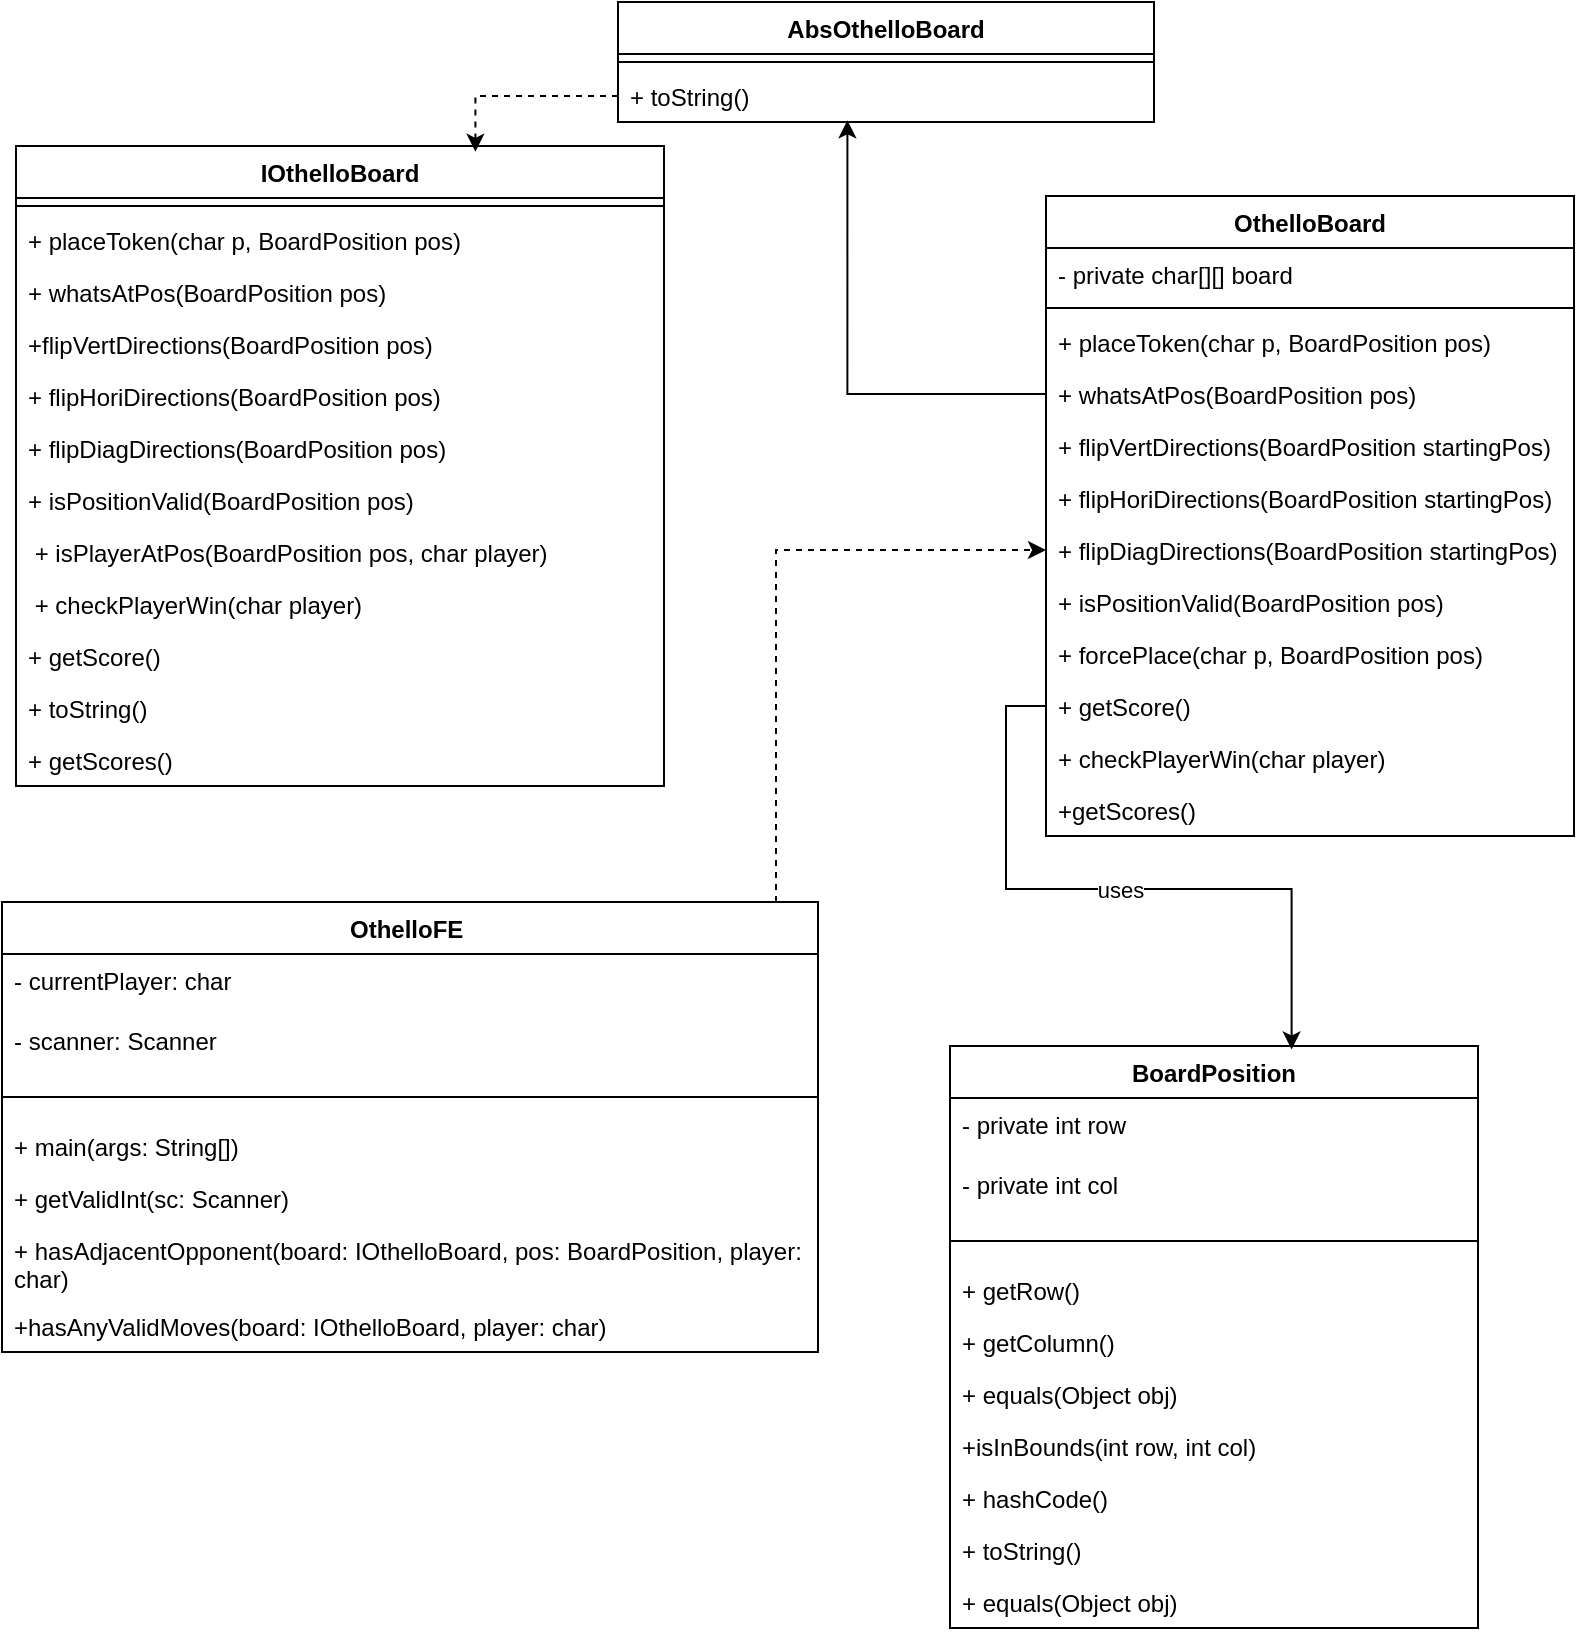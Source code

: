 <mxfile version="28.0.4">
  <diagram name="Page-1" id="xp2VdNfNDA5UYOz2hs9H">
    <mxGraphModel dx="1678" dy="924" grid="0" gridSize="10" guides="1" tooltips="1" connect="1" arrows="1" fold="1" page="1" pageScale="1" pageWidth="850" pageHeight="1100" math="0" shadow="0">
      <root>
        <mxCell id="0" />
        <mxCell id="1" parent="0" />
        <mxCell id="dhKZB-GV57808KMXV55H-21" value="IOthelloBoard" style="swimlane;fontStyle=1;align=center;verticalAlign=top;childLayout=stackLayout;horizontal=1;startSize=26;horizontalStack=0;resizeParent=1;resizeParentMax=0;resizeLast=0;collapsible=1;marginBottom=0;whiteSpace=wrap;html=1;" vertex="1" parent="1">
          <mxGeometry x="48" y="190" width="324" height="320" as="geometry" />
        </mxCell>
        <mxCell id="dhKZB-GV57808KMXV55H-23" value="" style="line;strokeWidth=1;fillColor=none;align=left;verticalAlign=middle;spacingTop=-1;spacingLeft=3;spacingRight=3;rotatable=0;labelPosition=right;points=[];portConstraint=eastwest;strokeColor=inherit;" vertex="1" parent="dhKZB-GV57808KMXV55H-21">
          <mxGeometry y="26" width="324" height="8" as="geometry" />
        </mxCell>
        <mxCell id="dhKZB-GV57808KMXV55H-24" value="+ placeToken(char p, BoardPosition pos)" style="text;strokeColor=none;fillColor=none;align=left;verticalAlign=top;spacingLeft=4;spacingRight=4;overflow=hidden;rotatable=0;points=[[0,0.5],[1,0.5]];portConstraint=eastwest;whiteSpace=wrap;html=1;" vertex="1" parent="dhKZB-GV57808KMXV55H-21">
          <mxGeometry y="34" width="324" height="26" as="geometry" />
        </mxCell>
        <mxCell id="dhKZB-GV57808KMXV55H-25" value="+ whatsAtPos(BoardPosition pos)" style="text;strokeColor=none;fillColor=none;align=left;verticalAlign=top;spacingLeft=4;spacingRight=4;overflow=hidden;rotatable=0;points=[[0,0.5],[1,0.5]];portConstraint=eastwest;whiteSpace=wrap;html=1;" vertex="1" parent="dhKZB-GV57808KMXV55H-21">
          <mxGeometry y="60" width="324" height="26" as="geometry" />
        </mxCell>
        <mxCell id="dhKZB-GV57808KMXV55H-26" value="+flipVertDirections(BoardPosition pos)" style="text;strokeColor=none;fillColor=none;align=left;verticalAlign=top;spacingLeft=4;spacingRight=4;overflow=hidden;rotatable=0;points=[[0,0.5],[1,0.5]];portConstraint=eastwest;whiteSpace=wrap;html=1;" vertex="1" parent="dhKZB-GV57808KMXV55H-21">
          <mxGeometry y="86" width="324" height="26" as="geometry" />
        </mxCell>
        <mxCell id="dhKZB-GV57808KMXV55H-27" value="+ flipHoriDirections(BoardPosition pos)" style="text;strokeColor=none;fillColor=none;align=left;verticalAlign=top;spacingLeft=4;spacingRight=4;overflow=hidden;rotatable=0;points=[[0,0.5],[1,0.5]];portConstraint=eastwest;whiteSpace=wrap;html=1;" vertex="1" parent="dhKZB-GV57808KMXV55H-21">
          <mxGeometry y="112" width="324" height="26" as="geometry" />
        </mxCell>
        <mxCell id="dhKZB-GV57808KMXV55H-28" value="+ flipDiagDirections(BoardPosition pos)" style="text;strokeColor=none;fillColor=none;align=left;verticalAlign=top;spacingLeft=4;spacingRight=4;overflow=hidden;rotatable=0;points=[[0,0.5],[1,0.5]];portConstraint=eastwest;whiteSpace=wrap;html=1;" vertex="1" parent="dhKZB-GV57808KMXV55H-21">
          <mxGeometry y="138" width="324" height="26" as="geometry" />
        </mxCell>
        <mxCell id="dhKZB-GV57808KMXV55H-29" value="+ isPositionValid(BoardPosition pos)" style="text;strokeColor=none;fillColor=none;align=left;verticalAlign=top;spacingLeft=4;spacingRight=4;overflow=hidden;rotatable=0;points=[[0,0.5],[1,0.5]];portConstraint=eastwest;whiteSpace=wrap;html=1;" vertex="1" parent="dhKZB-GV57808KMXV55H-21">
          <mxGeometry y="164" width="324" height="26" as="geometry" />
        </mxCell>
        <mxCell id="dhKZB-GV57808KMXV55H-30" value="&amp;nbsp;+ isPlayerAtPos(BoardPosition pos, char player)" style="text;strokeColor=none;fillColor=none;align=left;verticalAlign=top;spacingLeft=4;spacingRight=4;overflow=hidden;rotatable=0;points=[[0,0.5],[1,0.5]];portConstraint=eastwest;whiteSpace=wrap;html=1;" vertex="1" parent="dhKZB-GV57808KMXV55H-21">
          <mxGeometry y="190" width="324" height="26" as="geometry" />
        </mxCell>
        <mxCell id="dhKZB-GV57808KMXV55H-31" value="&amp;nbsp;+ checkPlayerWin(char player)" style="text;strokeColor=none;fillColor=none;align=left;verticalAlign=top;spacingLeft=4;spacingRight=4;overflow=hidden;rotatable=0;points=[[0,0.5],[1,0.5]];portConstraint=eastwest;whiteSpace=wrap;html=1;" vertex="1" parent="dhKZB-GV57808KMXV55H-21">
          <mxGeometry y="216" width="324" height="26" as="geometry" />
        </mxCell>
        <mxCell id="dhKZB-GV57808KMXV55H-32" value="+ getScore()" style="text;strokeColor=none;fillColor=none;align=left;verticalAlign=top;spacingLeft=4;spacingRight=4;overflow=hidden;rotatable=0;points=[[0,0.5],[1,0.5]];portConstraint=eastwest;whiteSpace=wrap;html=1;" vertex="1" parent="dhKZB-GV57808KMXV55H-21">
          <mxGeometry y="242" width="324" height="26" as="geometry" />
        </mxCell>
        <mxCell id="dhKZB-GV57808KMXV55H-33" value="+ toString()" style="text;strokeColor=none;fillColor=none;align=left;verticalAlign=top;spacingLeft=4;spacingRight=4;overflow=hidden;rotatable=0;points=[[0,0.5],[1,0.5]];portConstraint=eastwest;whiteSpace=wrap;html=1;" vertex="1" parent="dhKZB-GV57808KMXV55H-21">
          <mxGeometry y="268" width="324" height="26" as="geometry" />
        </mxCell>
        <mxCell id="dhKZB-GV57808KMXV55H-34" value="+ getScores()" style="text;strokeColor=none;fillColor=none;align=left;verticalAlign=top;spacingLeft=4;spacingRight=4;overflow=hidden;rotatable=0;points=[[0,0.5],[1,0.5]];portConstraint=eastwest;whiteSpace=wrap;html=1;" vertex="1" parent="dhKZB-GV57808KMXV55H-21">
          <mxGeometry y="294" width="324" height="26" as="geometry" />
        </mxCell>
        <mxCell id="dhKZB-GV57808KMXV55H-35" value="AbsOthelloBoard" style="swimlane;fontStyle=1;align=center;verticalAlign=top;childLayout=stackLayout;horizontal=1;startSize=26;horizontalStack=0;resizeParent=1;resizeParentMax=0;resizeLast=0;collapsible=1;marginBottom=0;whiteSpace=wrap;html=1;" vertex="1" parent="1">
          <mxGeometry x="349" y="118" width="268" height="60" as="geometry" />
        </mxCell>
        <mxCell id="dhKZB-GV57808KMXV55H-36" value="" style="line;strokeWidth=1;fillColor=none;align=left;verticalAlign=middle;spacingTop=-1;spacingLeft=3;spacingRight=3;rotatable=0;labelPosition=right;points=[];portConstraint=eastwest;strokeColor=inherit;" vertex="1" parent="dhKZB-GV57808KMXV55H-35">
          <mxGeometry y="26" width="268" height="8" as="geometry" />
        </mxCell>
        <mxCell id="dhKZB-GV57808KMXV55H-37" value="+ toString()" style="text;strokeColor=none;fillColor=none;align=left;verticalAlign=top;spacingLeft=4;spacingRight=4;overflow=hidden;rotatable=0;points=[[0,0.5],[1,0.5]];portConstraint=eastwest;whiteSpace=wrap;html=1;" vertex="1" parent="dhKZB-GV57808KMXV55H-35">
          <mxGeometry y="34" width="268" height="26" as="geometry" />
        </mxCell>
        <mxCell id="dhKZB-GV57808KMXV55H-61" value="OthelloBoard" style="swimlane;fontStyle=1;align=center;verticalAlign=top;childLayout=stackLayout;horizontal=1;startSize=26;horizontalStack=0;resizeParent=1;resizeParentMax=0;resizeLast=0;collapsible=1;marginBottom=0;whiteSpace=wrap;html=1;" vertex="1" parent="1">
          <mxGeometry x="563" y="215" width="264" height="320" as="geometry" />
        </mxCell>
        <mxCell id="dhKZB-GV57808KMXV55H-62" value="- private char[][] board" style="text;strokeColor=none;fillColor=none;align=left;verticalAlign=top;spacingLeft=4;spacingRight=4;overflow=hidden;rotatable=0;points=[[0,0.5],[1,0.5]];portConstraint=eastwest;whiteSpace=wrap;html=1;" vertex="1" parent="dhKZB-GV57808KMXV55H-61">
          <mxGeometry y="26" width="264" height="26" as="geometry" />
        </mxCell>
        <mxCell id="dhKZB-GV57808KMXV55H-63" value="" style="line;strokeWidth=1;fillColor=none;align=left;verticalAlign=middle;spacingTop=-1;spacingLeft=3;spacingRight=3;rotatable=0;labelPosition=right;points=[];portConstraint=eastwest;strokeColor=inherit;" vertex="1" parent="dhKZB-GV57808KMXV55H-61">
          <mxGeometry y="52" width="264" height="8" as="geometry" />
        </mxCell>
        <mxCell id="dhKZB-GV57808KMXV55H-64" value="+ placeToken(char p, BoardPosition pos)" style="text;strokeColor=none;fillColor=none;align=left;verticalAlign=top;spacingLeft=4;spacingRight=4;overflow=hidden;rotatable=0;points=[[0,0.5],[1,0.5]];portConstraint=eastwest;whiteSpace=wrap;html=1;" vertex="1" parent="dhKZB-GV57808KMXV55H-61">
          <mxGeometry y="60" width="264" height="26" as="geometry" />
        </mxCell>
        <mxCell id="dhKZB-GV57808KMXV55H-65" value="+ whatsAtPos(BoardPosition pos)" style="text;strokeColor=none;fillColor=none;align=left;verticalAlign=top;spacingLeft=4;spacingRight=4;overflow=hidden;rotatable=0;points=[[0,0.5],[1,0.5]];portConstraint=eastwest;whiteSpace=wrap;html=1;" vertex="1" parent="dhKZB-GV57808KMXV55H-61">
          <mxGeometry y="86" width="264" height="26" as="geometry" />
        </mxCell>
        <mxCell id="dhKZB-GV57808KMXV55H-66" value="+ flipVertDirections(BoardPosition startingPos)" style="text;strokeColor=none;fillColor=none;align=left;verticalAlign=top;spacingLeft=4;spacingRight=4;overflow=hidden;rotatable=0;points=[[0,0.5],[1,0.5]];portConstraint=eastwest;whiteSpace=wrap;html=1;" vertex="1" parent="dhKZB-GV57808KMXV55H-61">
          <mxGeometry y="112" width="264" height="26" as="geometry" />
        </mxCell>
        <mxCell id="dhKZB-GV57808KMXV55H-67" value="+ flipHoriDirections(BoardPosition startingPos)" style="text;strokeColor=none;fillColor=none;align=left;verticalAlign=top;spacingLeft=4;spacingRight=4;overflow=hidden;rotatable=0;points=[[0,0.5],[1,0.5]];portConstraint=eastwest;whiteSpace=wrap;html=1;" vertex="1" parent="dhKZB-GV57808KMXV55H-61">
          <mxGeometry y="138" width="264" height="26" as="geometry" />
        </mxCell>
        <mxCell id="dhKZB-GV57808KMXV55H-69" value="+ flipDiagDirections(BoardPosition startingPos)" style="text;strokeColor=none;fillColor=none;align=left;verticalAlign=top;spacingLeft=4;spacingRight=4;overflow=hidden;rotatable=0;points=[[0,0.5],[1,0.5]];portConstraint=eastwest;whiteSpace=wrap;html=1;" vertex="1" parent="dhKZB-GV57808KMXV55H-61">
          <mxGeometry y="164" width="264" height="26" as="geometry" />
        </mxCell>
        <mxCell id="dhKZB-GV57808KMXV55H-70" value="+ isPositionValid(BoardPosition pos)" style="text;strokeColor=none;fillColor=none;align=left;verticalAlign=top;spacingLeft=4;spacingRight=4;overflow=hidden;rotatable=0;points=[[0,0.5],[1,0.5]];portConstraint=eastwest;whiteSpace=wrap;html=1;" vertex="1" parent="dhKZB-GV57808KMXV55H-61">
          <mxGeometry y="190" width="264" height="26" as="geometry" />
        </mxCell>
        <mxCell id="dhKZB-GV57808KMXV55H-71" value="+ forcePlace(char p, BoardPosition pos)" style="text;strokeColor=none;fillColor=none;align=left;verticalAlign=top;spacingLeft=4;spacingRight=4;overflow=hidden;rotatable=0;points=[[0,0.5],[1,0.5]];portConstraint=eastwest;whiteSpace=wrap;html=1;" vertex="1" parent="dhKZB-GV57808KMXV55H-61">
          <mxGeometry y="216" width="264" height="26" as="geometry" />
        </mxCell>
        <mxCell id="dhKZB-GV57808KMXV55H-72" value="+ getScore()" style="text;strokeColor=none;fillColor=none;align=left;verticalAlign=top;spacingLeft=4;spacingRight=4;overflow=hidden;rotatable=0;points=[[0,0.5],[1,0.5]];portConstraint=eastwest;whiteSpace=wrap;html=1;" vertex="1" parent="dhKZB-GV57808KMXV55H-61">
          <mxGeometry y="242" width="264" height="26" as="geometry" />
        </mxCell>
        <mxCell id="dhKZB-GV57808KMXV55H-73" value="+ checkPlayerWin(char player)" style="text;strokeColor=none;fillColor=none;align=left;verticalAlign=top;spacingLeft=4;spacingRight=4;overflow=hidden;rotatable=0;points=[[0,0.5],[1,0.5]];portConstraint=eastwest;whiteSpace=wrap;html=1;" vertex="1" parent="dhKZB-GV57808KMXV55H-61">
          <mxGeometry y="268" width="264" height="26" as="geometry" />
        </mxCell>
        <mxCell id="dhKZB-GV57808KMXV55H-74" value="+getScores()" style="text;strokeColor=none;fillColor=none;align=left;verticalAlign=top;spacingLeft=4;spacingRight=4;overflow=hidden;rotatable=0;points=[[0,0.5],[1,0.5]];portConstraint=eastwest;whiteSpace=wrap;html=1;" vertex="1" parent="dhKZB-GV57808KMXV55H-61">
          <mxGeometry y="294" width="264" height="26" as="geometry" />
        </mxCell>
        <mxCell id="dhKZB-GV57808KMXV55H-75" value="BoardPosition" style="swimlane;fontStyle=1;align=center;verticalAlign=top;childLayout=stackLayout;horizontal=1;startSize=26;horizontalStack=0;resizeParent=1;resizeParentMax=0;resizeLast=0;collapsible=1;marginBottom=0;whiteSpace=wrap;html=1;" vertex="1" parent="1">
          <mxGeometry x="515" y="640" width="264" height="291" as="geometry" />
        </mxCell>
        <mxCell id="dhKZB-GV57808KMXV55H-76" value="- private int row" style="text;strokeColor=none;fillColor=none;align=left;verticalAlign=top;spacingLeft=4;spacingRight=4;overflow=hidden;rotatable=0;points=[[0,0.5],[1,0.5]];portConstraint=eastwest;whiteSpace=wrap;html=1;" vertex="1" parent="dhKZB-GV57808KMXV55H-75">
          <mxGeometry y="26" width="264" height="30" as="geometry" />
        </mxCell>
        <mxCell id="dhKZB-GV57808KMXV55H-110" value="- private int col" style="text;strokeColor=none;fillColor=none;align=left;verticalAlign=top;spacingLeft=4;spacingRight=4;overflow=hidden;rotatable=0;points=[[0,0.5],[1,0.5]];portConstraint=eastwest;whiteSpace=wrap;html=1;" vertex="1" parent="dhKZB-GV57808KMXV55H-75">
          <mxGeometry y="56" width="264" height="30" as="geometry" />
        </mxCell>
        <mxCell id="dhKZB-GV57808KMXV55H-77" value="" style="line;strokeWidth=1;fillColor=none;align=left;verticalAlign=middle;spacingTop=-1;spacingLeft=3;spacingRight=3;rotatable=0;labelPosition=right;points=[];portConstraint=eastwest;strokeColor=inherit;" vertex="1" parent="dhKZB-GV57808KMXV55H-75">
          <mxGeometry y="86" width="264" height="23" as="geometry" />
        </mxCell>
        <mxCell id="dhKZB-GV57808KMXV55H-78" value="+ getRow()" style="text;strokeColor=none;fillColor=none;align=left;verticalAlign=top;spacingLeft=4;spacingRight=4;overflow=hidden;rotatable=0;points=[[0,0.5],[1,0.5]];portConstraint=eastwest;whiteSpace=wrap;html=1;" vertex="1" parent="dhKZB-GV57808KMXV55H-75">
          <mxGeometry y="109" width="264" height="26" as="geometry" />
        </mxCell>
        <mxCell id="dhKZB-GV57808KMXV55H-79" value="+ getColumn()" style="text;strokeColor=none;fillColor=none;align=left;verticalAlign=top;spacingLeft=4;spacingRight=4;overflow=hidden;rotatable=0;points=[[0,0.5],[1,0.5]];portConstraint=eastwest;whiteSpace=wrap;html=1;" vertex="1" parent="dhKZB-GV57808KMXV55H-75">
          <mxGeometry y="135" width="264" height="26" as="geometry" />
        </mxCell>
        <mxCell id="dhKZB-GV57808KMXV55H-80" value="+ equals(Object obj)" style="text;strokeColor=none;fillColor=none;align=left;verticalAlign=top;spacingLeft=4;spacingRight=4;overflow=hidden;rotatable=0;points=[[0,0.5],[1,0.5]];portConstraint=eastwest;whiteSpace=wrap;html=1;" vertex="1" parent="dhKZB-GV57808KMXV55H-75">
          <mxGeometry y="161" width="264" height="26" as="geometry" />
        </mxCell>
        <mxCell id="dhKZB-GV57808KMXV55H-81" value="+isInBounds(int row, int col)" style="text;strokeColor=none;fillColor=none;align=left;verticalAlign=top;spacingLeft=4;spacingRight=4;overflow=hidden;rotatable=0;points=[[0,0.5],[1,0.5]];portConstraint=eastwest;whiteSpace=wrap;html=1;" vertex="1" parent="dhKZB-GV57808KMXV55H-75">
          <mxGeometry y="187" width="264" height="26" as="geometry" />
        </mxCell>
        <mxCell id="dhKZB-GV57808KMXV55H-82" value="+ hashCode()" style="text;strokeColor=none;fillColor=none;align=left;verticalAlign=top;spacingLeft=4;spacingRight=4;overflow=hidden;rotatable=0;points=[[0,0.5],[1,0.5]];portConstraint=eastwest;whiteSpace=wrap;html=1;" vertex="1" parent="dhKZB-GV57808KMXV55H-75">
          <mxGeometry y="213" width="264" height="26" as="geometry" />
        </mxCell>
        <mxCell id="dhKZB-GV57808KMXV55H-83" value="+ toString()" style="text;strokeColor=none;fillColor=none;align=left;verticalAlign=top;spacingLeft=4;spacingRight=4;overflow=hidden;rotatable=0;points=[[0,0.5],[1,0.5]];portConstraint=eastwest;whiteSpace=wrap;html=1;" vertex="1" parent="dhKZB-GV57808KMXV55H-75">
          <mxGeometry y="239" width="264" height="26" as="geometry" />
        </mxCell>
        <mxCell id="dhKZB-GV57808KMXV55H-108" value="+ equals(Object obj)" style="text;strokeColor=none;fillColor=none;align=left;verticalAlign=top;spacingLeft=4;spacingRight=4;overflow=hidden;rotatable=0;points=[[0,0.5],[1,0.5]];portConstraint=eastwest;whiteSpace=wrap;html=1;" vertex="1" parent="dhKZB-GV57808KMXV55H-75">
          <mxGeometry y="265" width="264" height="26" as="geometry" />
        </mxCell>
        <mxCell id="dhKZB-GV57808KMXV55H-111" style="edgeStyle=orthogonalEdgeStyle;rounded=0;orthogonalLoop=1;jettySize=auto;html=1;entryX=0.428;entryY=0.968;entryDx=0;entryDy=0;entryPerimeter=0;" edge="1" parent="1" source="dhKZB-GV57808KMXV55H-65" target="dhKZB-GV57808KMXV55H-37">
          <mxGeometry relative="1" as="geometry" />
        </mxCell>
        <mxCell id="dhKZB-GV57808KMXV55H-112" style="edgeStyle=orthogonalEdgeStyle;rounded=0;orthogonalLoop=1;jettySize=auto;html=1;entryX=0.709;entryY=0.009;entryDx=0;entryDy=0;entryPerimeter=0;dashed=1;" edge="1" parent="1" source="dhKZB-GV57808KMXV55H-37" target="dhKZB-GV57808KMXV55H-21">
          <mxGeometry relative="1" as="geometry" />
        </mxCell>
        <mxCell id="dhKZB-GV57808KMXV55H-113" style="edgeStyle=orthogonalEdgeStyle;rounded=0;orthogonalLoop=1;jettySize=auto;html=1;entryX=0.647;entryY=0.006;entryDx=0;entryDy=0;entryPerimeter=0;" edge="1" parent="1" source="dhKZB-GV57808KMXV55H-72" target="dhKZB-GV57808KMXV55H-75">
          <mxGeometry relative="1" as="geometry" />
        </mxCell>
        <mxCell id="dhKZB-GV57808KMXV55H-114" value="uses" style="edgeLabel;html=1;align=center;verticalAlign=middle;resizable=0;points=[];" vertex="1" connectable="0" parent="dhKZB-GV57808KMXV55H-113">
          <mxGeometry x="0.006" relative="1" as="geometry">
            <mxPoint as="offset" />
          </mxGeometry>
        </mxCell>
        <mxCell id="dhKZB-GV57808KMXV55H-127" style="edgeStyle=orthogonalEdgeStyle;rounded=0;orthogonalLoop=1;jettySize=auto;html=1;entryX=0;entryY=0.5;entryDx=0;entryDy=0;dashed=1;" edge="1" parent="1" source="dhKZB-GV57808KMXV55H-115" target="dhKZB-GV57808KMXV55H-69">
          <mxGeometry relative="1" as="geometry">
            <Array as="points">
              <mxPoint x="428" y="392" />
            </Array>
          </mxGeometry>
        </mxCell>
        <mxCell id="dhKZB-GV57808KMXV55H-115" value="OthelloFE&amp;nbsp;" style="swimlane;fontStyle=1;align=center;verticalAlign=top;childLayout=stackLayout;horizontal=1;startSize=26;horizontalStack=0;resizeParent=1;resizeParentMax=0;resizeLast=0;collapsible=1;marginBottom=0;whiteSpace=wrap;html=1;" vertex="1" parent="1">
          <mxGeometry x="41" y="568" width="408" height="225" as="geometry" />
        </mxCell>
        <mxCell id="dhKZB-GV57808KMXV55H-116" value="- currentPlayer: char&amp;nbsp;" style="text;strokeColor=none;fillColor=none;align=left;verticalAlign=top;spacingLeft=4;spacingRight=4;overflow=hidden;rotatable=0;points=[[0,0.5],[1,0.5]];portConstraint=eastwest;whiteSpace=wrap;html=1;" vertex="1" parent="dhKZB-GV57808KMXV55H-115">
          <mxGeometry y="26" width="408" height="30" as="geometry" />
        </mxCell>
        <mxCell id="dhKZB-GV57808KMXV55H-117" value="- scanner: Scanner&amp;nbsp;" style="text;strokeColor=none;fillColor=none;align=left;verticalAlign=top;spacingLeft=4;spacingRight=4;overflow=hidden;rotatable=0;points=[[0,0.5],[1,0.5]];portConstraint=eastwest;whiteSpace=wrap;html=1;" vertex="1" parent="dhKZB-GV57808KMXV55H-115">
          <mxGeometry y="56" width="408" height="30" as="geometry" />
        </mxCell>
        <mxCell id="dhKZB-GV57808KMXV55H-118" value="" style="line;strokeWidth=1;fillColor=none;align=left;verticalAlign=middle;spacingTop=-1;spacingLeft=3;spacingRight=3;rotatable=0;labelPosition=right;points=[];portConstraint=eastwest;strokeColor=inherit;" vertex="1" parent="dhKZB-GV57808KMXV55H-115">
          <mxGeometry y="86" width="408" height="23" as="geometry" />
        </mxCell>
        <mxCell id="dhKZB-GV57808KMXV55H-119" value="+ main(args: String[])" style="text;strokeColor=none;fillColor=none;align=left;verticalAlign=top;spacingLeft=4;spacingRight=4;overflow=hidden;rotatable=0;points=[[0,0.5],[1,0.5]];portConstraint=eastwest;whiteSpace=wrap;html=1;" vertex="1" parent="dhKZB-GV57808KMXV55H-115">
          <mxGeometry y="109" width="408" height="26" as="geometry" />
        </mxCell>
        <mxCell id="dhKZB-GV57808KMXV55H-120" value="+ getValidInt(sc: Scanner)" style="text;strokeColor=none;fillColor=none;align=left;verticalAlign=top;spacingLeft=4;spacingRight=4;overflow=hidden;rotatable=0;points=[[0,0.5],[1,0.5]];portConstraint=eastwest;whiteSpace=wrap;html=1;" vertex="1" parent="dhKZB-GV57808KMXV55H-115">
          <mxGeometry y="135" width="408" height="26" as="geometry" />
        </mxCell>
        <mxCell id="dhKZB-GV57808KMXV55H-121" value="+ hasAdjacentOpponent(board: IOthelloBoard, pos: BoardPosition, player: char)" style="text;strokeColor=none;fillColor=none;align=left;verticalAlign=top;spacingLeft=4;spacingRight=4;overflow=hidden;rotatable=0;points=[[0,0.5],[1,0.5]];portConstraint=eastwest;whiteSpace=wrap;html=1;" vertex="1" parent="dhKZB-GV57808KMXV55H-115">
          <mxGeometry y="161" width="408" height="38" as="geometry" />
        </mxCell>
        <mxCell id="dhKZB-GV57808KMXV55H-122" value="+hasAnyValidMoves(board: IOthelloBoard, player: char)" style="text;strokeColor=none;fillColor=none;align=left;verticalAlign=top;spacingLeft=4;spacingRight=4;overflow=hidden;rotatable=0;points=[[0,0.5],[1,0.5]];portConstraint=eastwest;whiteSpace=wrap;html=1;" vertex="1" parent="dhKZB-GV57808KMXV55H-115">
          <mxGeometry y="199" width="408" height="26" as="geometry" />
        </mxCell>
      </root>
    </mxGraphModel>
  </diagram>
</mxfile>

